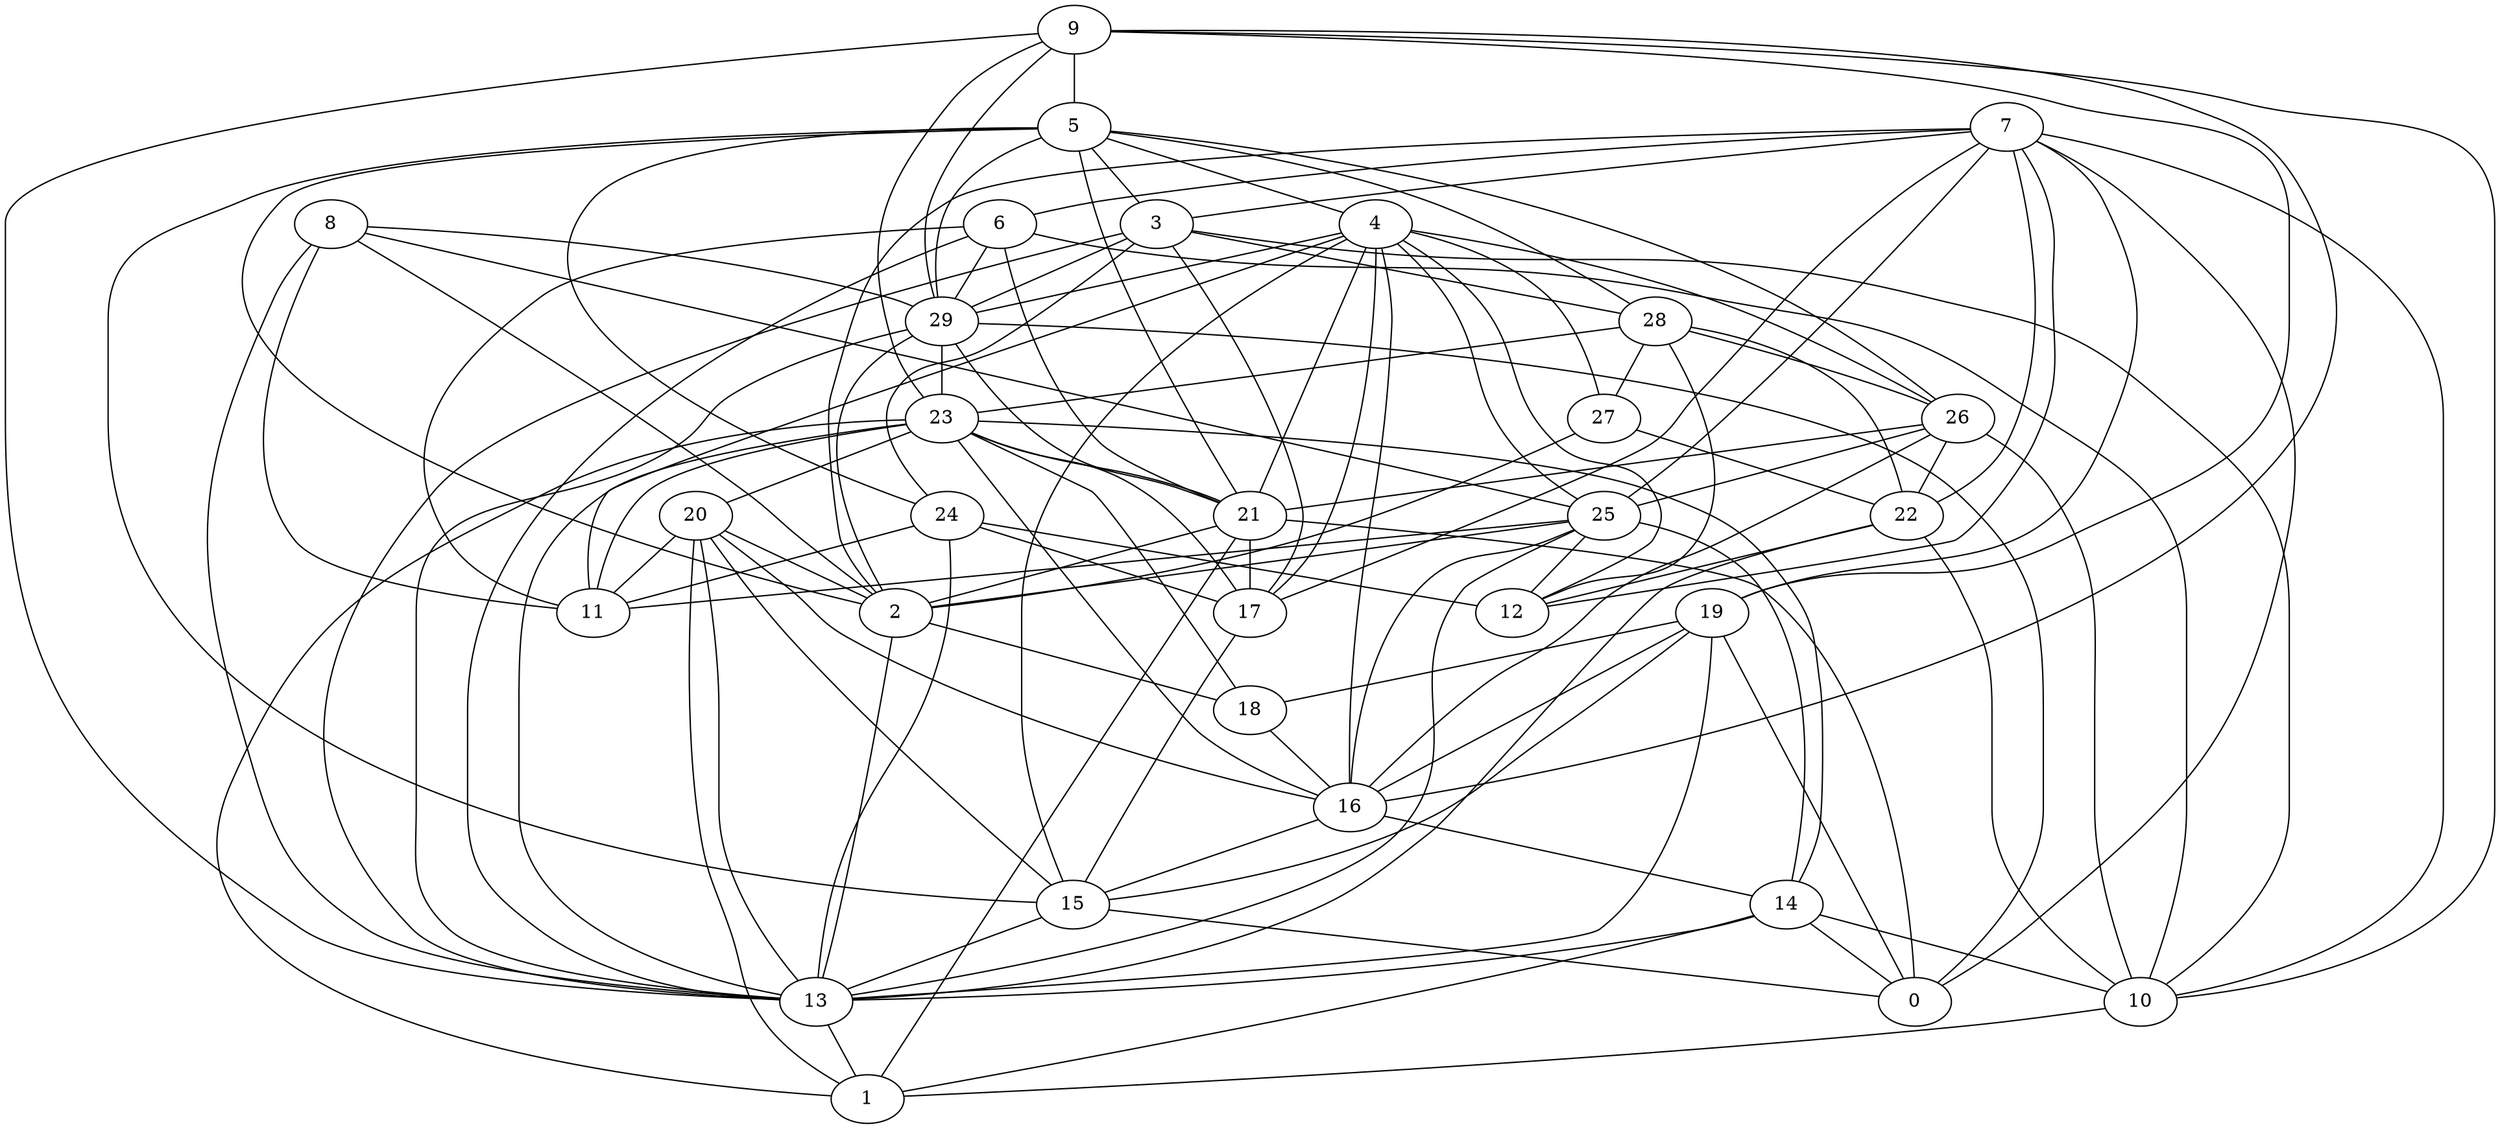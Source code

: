 digraph GG_graph {

subgraph G_graph {
edge [color = black]
"16" -> "15" [dir = none]
"27" -> "2" [dir = none]
"9" -> "10" [dir = none]
"9" -> "5" [dir = none]
"9" -> "13" [dir = none]
"9" -> "16" [dir = none]
"22" -> "12" [dir = none]
"22" -> "13" [dir = none]
"10" -> "1" [dir = none]
"7" -> "25" [dir = none]
"7" -> "19" [dir = none]
"7" -> "6" [dir = none]
"7" -> "0" [dir = none]
"7" -> "10" [dir = none]
"7" -> "22" [dir = none]
"28" -> "27" [dir = none]
"28" -> "12" [dir = none]
"25" -> "2" [dir = none]
"2" -> "18" [dir = none]
"19" -> "16" [dir = none]
"19" -> "0" [dir = none]
"3" -> "24" [dir = none]
"3" -> "13" [dir = none]
"3" -> "10" [dir = none]
"3" -> "29" [dir = none]
"3" -> "17" [dir = none]
"3" -> "28" [dir = none]
"6" -> "29" [dir = none]
"26" -> "10" [dir = none]
"14" -> "10" [dir = none]
"14" -> "13" [dir = none]
"14" -> "1" [dir = none]
"4" -> "16" [dir = none]
"4" -> "11" [dir = none]
"4" -> "17" [dir = none]
"4" -> "26" [dir = none]
"4" -> "12" [dir = none]
"18" -> "16" [dir = none]
"24" -> "11" [dir = none]
"24" -> "12" [dir = none]
"24" -> "13" [dir = none]
"5" -> "2" [dir = none]
"5" -> "3" [dir = none]
"5" -> "24" [dir = none]
"15" -> "13" [dir = none]
"29" -> "2" [dir = none]
"20" -> "16" [dir = none]
"20" -> "1" [dir = none]
"20" -> "2" [dir = none]
"20" -> "13" [dir = none]
"23" -> "16" [dir = none]
"23" -> "13" [dir = none]
"23" -> "11" [dir = none]
"23" -> "21" [dir = none]
"21" -> "2" [dir = none]
"8" -> "13" [dir = none]
"8" -> "11" [dir = none]
"8" -> "29" [dir = none]
"26" -> "25" [dir = none]
"4" -> "25" [dir = none]
"17" -> "15" [dir = none]
"19" -> "15" [dir = none]
"8" -> "25" [dir = none]
"4" -> "15" [dir = none]
"28" -> "22" [dir = none]
"29" -> "0" [dir = none]
"8" -> "2" [dir = none]
"14" -> "0" [dir = none]
"15" -> "0" [dir = none]
"13" -> "1" [dir = none]
"23" -> "14" [dir = none]
"5" -> "15" [dir = none]
"4" -> "29" [dir = none]
"5" -> "4" [dir = none]
"20" -> "15" [dir = none]
"6" -> "21" [dir = none]
"26" -> "16" [dir = none]
"22" -> "10" [dir = none]
"9" -> "19" [dir = none]
"28" -> "26" [dir = none]
"24" -> "17" [dir = none]
"5" -> "26" [dir = none]
"28" -> "23" [dir = none]
"26" -> "22" [dir = none]
"6" -> "11" [dir = none]
"23" -> "17" [dir = none]
"29" -> "21" [dir = none]
"5" -> "21" [dir = none]
"9" -> "29" [dir = none]
"21" -> "0" [dir = none]
"25" -> "11" [dir = none]
"25" -> "12" [dir = none]
"23" -> "18" [dir = none]
"5" -> "28" [dir = none]
"7" -> "17" [dir = none]
"7" -> "12" [dir = none]
"27" -> "22" [dir = none]
"25" -> "14" [dir = none]
"19" -> "13" [dir = none]
"6" -> "10" [dir = none]
"5" -> "29" [dir = none]
"23" -> "20" [dir = none]
"2" -> "13" [dir = none]
"6" -> "13" [dir = none]
"16" -> "14" [dir = none]
"20" -> "11" [dir = none]
"9" -> "23" [dir = none]
"4" -> "27" [dir = none]
"7" -> "3" [dir = none]
"21" -> "17" [dir = none]
"23" -> "1" [dir = none]
"19" -> "18" [dir = none]
"25" -> "13" [dir = none]
"4" -> "21" [dir = none]
"29" -> "23" [dir = none]
"7" -> "2" [dir = none]
"29" -> "13" [dir = none]
"26" -> "21" [dir = none]
"21" -> "1" [dir = none]
"25" -> "16" [dir = none]
}

}
